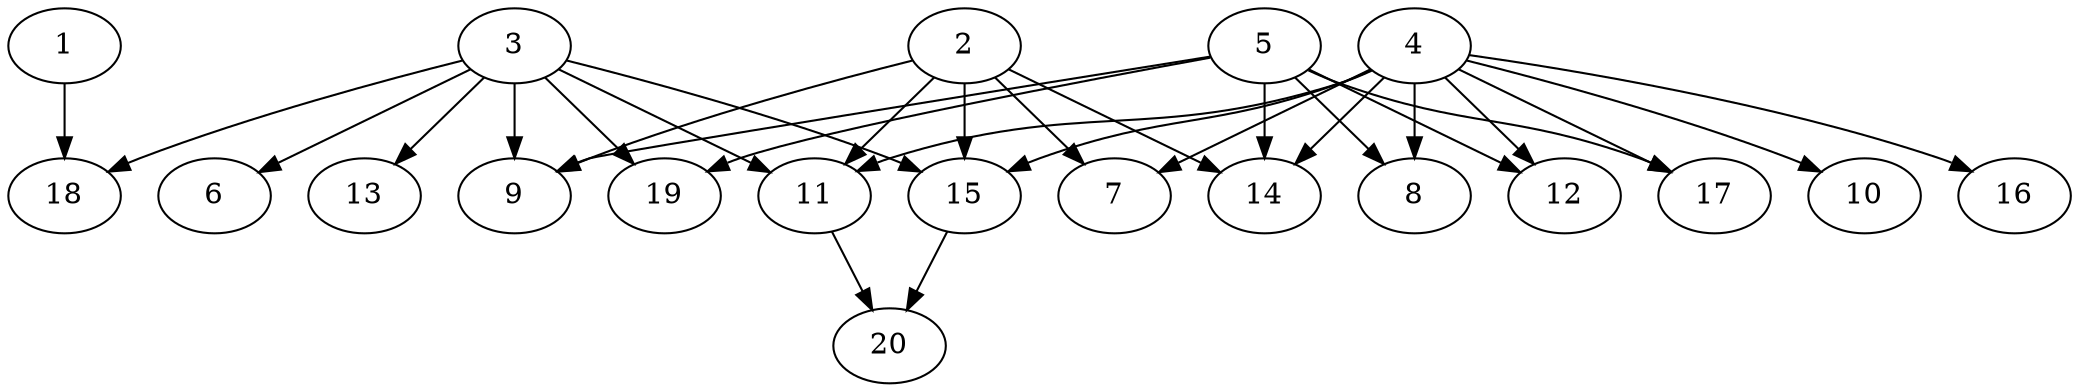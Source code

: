 // DAG automatically generated by daggen at Wed Jul 24 21:21:55 2019
// ./daggen --dot -n 20 --ccr 0.5 --fat 0.8 --regular 0.5 --density 0.6 --mindata 5242880 --maxdata 52428800 
digraph G {
  1 [size="101509120", alpha="0.16", expect_size="50754560"] 
  1 -> 18 [size ="50754560"]
  2 [size="93898752", alpha="0.16", expect_size="46949376"] 
  2 -> 7 [size ="46949376"]
  2 -> 9 [size ="46949376"]
  2 -> 11 [size ="46949376"]
  2 -> 14 [size ="46949376"]
  2 -> 15 [size ="46949376"]
  3 [size="51324928", alpha="0.18", expect_size="25662464"] 
  3 -> 6 [size ="25662464"]
  3 -> 9 [size ="25662464"]
  3 -> 11 [size ="25662464"]
  3 -> 13 [size ="25662464"]
  3 -> 15 [size ="25662464"]
  3 -> 18 [size ="25662464"]
  3 -> 19 [size ="25662464"]
  4 [size="32915456", alpha="0.02", expect_size="16457728"] 
  4 -> 7 [size ="16457728"]
  4 -> 8 [size ="16457728"]
  4 -> 10 [size ="16457728"]
  4 -> 11 [size ="16457728"]
  4 -> 12 [size ="16457728"]
  4 -> 14 [size ="16457728"]
  4 -> 15 [size ="16457728"]
  4 -> 16 [size ="16457728"]
  4 -> 17 [size ="16457728"]
  5 [size="12261376", alpha="0.04", expect_size="6130688"] 
  5 -> 8 [size ="6130688"]
  5 -> 9 [size ="6130688"]
  5 -> 12 [size ="6130688"]
  5 -> 14 [size ="6130688"]
  5 -> 17 [size ="6130688"]
  5 -> 19 [size ="6130688"]
  6 [size="94846976", alpha="0.03", expect_size="47423488"] 
  7 [size="103202816", alpha="0.10", expect_size="51601408"] 
  8 [size="82317312", alpha="0.02", expect_size="41158656"] 
  9 [size="65732608", alpha="0.11", expect_size="32866304"] 
  10 [size="104847360", alpha="0.10", expect_size="52423680"] 
  11 [size="41539584", alpha="0.13", expect_size="20769792"] 
  11 -> 20 [size ="20769792"]
  12 [size="20791296", alpha="0.05", expect_size="10395648"] 
  13 [size="93964288", alpha="0.18", expect_size="46982144"] 
  14 [size="86661120", alpha="0.03", expect_size="43330560"] 
  15 [size="96874496", alpha="0.18", expect_size="48437248"] 
  15 -> 20 [size ="48437248"]
  16 [size="23410688", alpha="0.04", expect_size="11705344"] 
  17 [size="35448832", alpha="0.13", expect_size="17724416"] 
  18 [size="82120704", alpha="0.00", expect_size="41060352"] 
  19 [size="92862464", alpha="0.02", expect_size="46431232"] 
  20 [size="49027072", alpha="0.06", expect_size="24513536"] 
}
